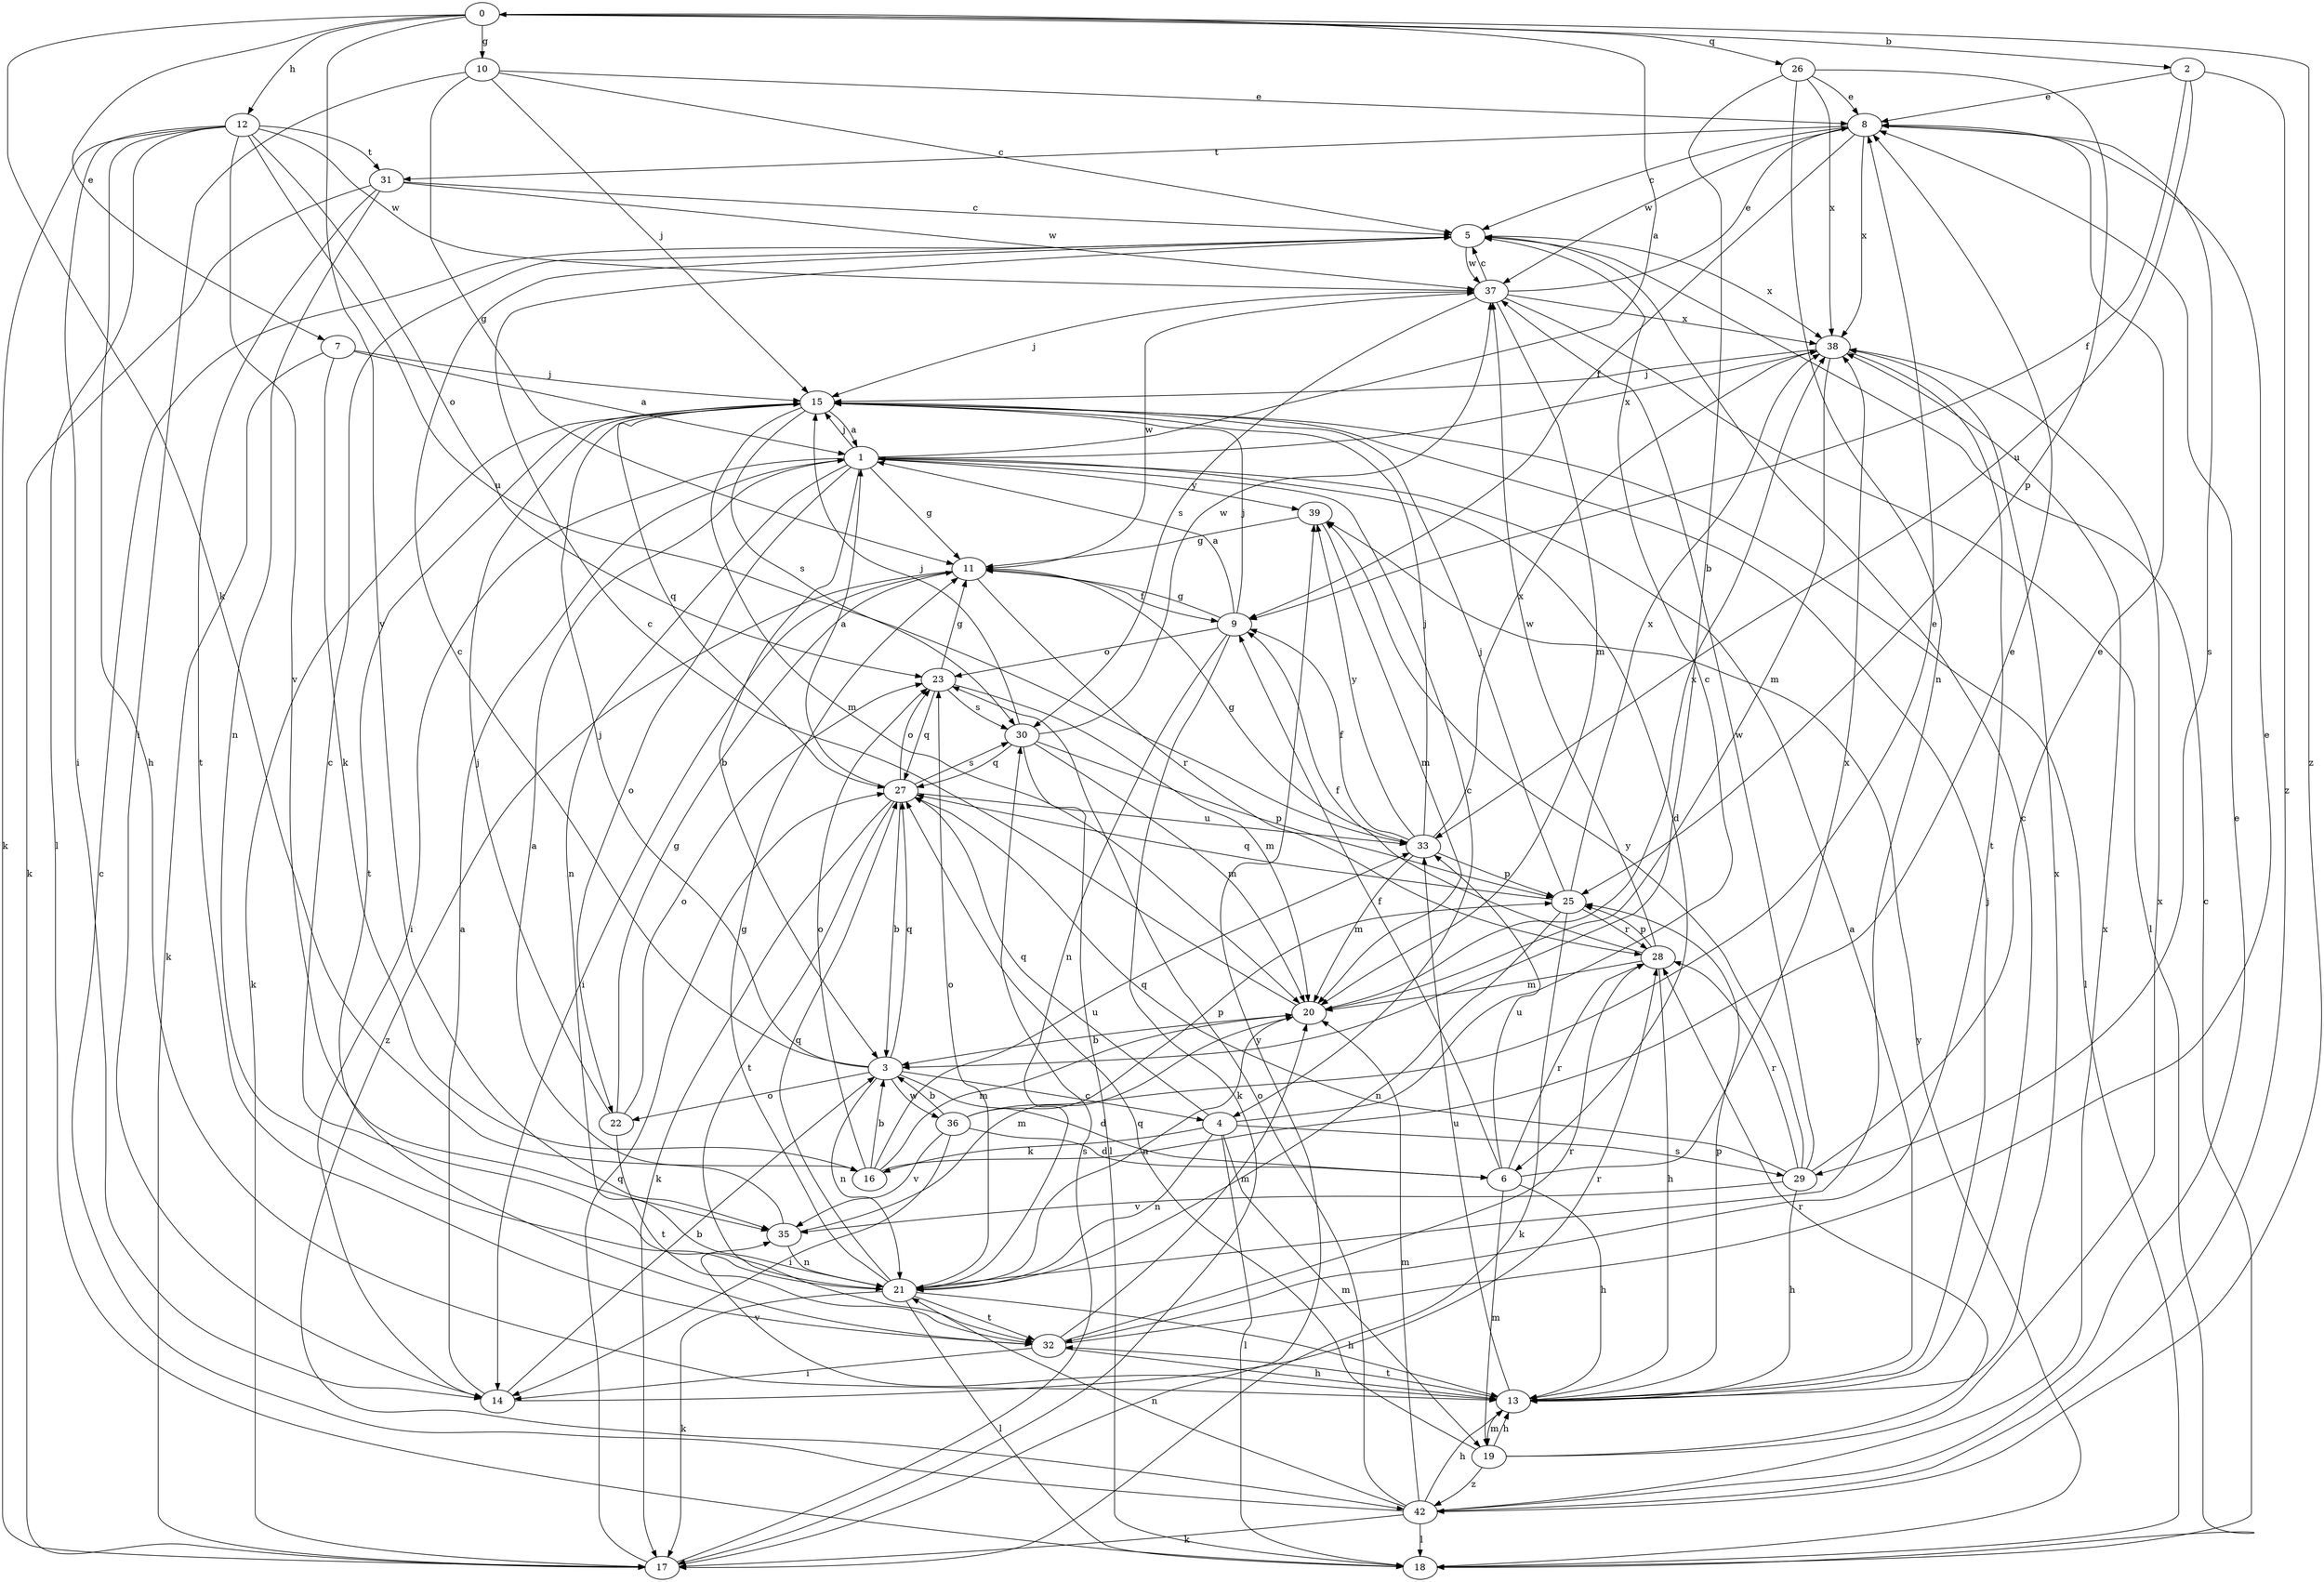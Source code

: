 strict digraph  {
0;
1;
2;
3;
4;
5;
6;
7;
8;
9;
10;
11;
12;
13;
14;
15;
16;
17;
18;
19;
20;
21;
22;
23;
25;
26;
27;
28;
29;
30;
31;
32;
33;
35;
36;
37;
38;
39;
42;
0 -> 2  [label=b];
0 -> 7  [label=e];
0 -> 10  [label=g];
0 -> 12  [label=h];
0 -> 16  [label=k];
0 -> 26  [label=q];
0 -> 35  [label=v];
0 -> 42  [label=z];
1 -> 0  [label=a];
1 -> 3  [label=b];
1 -> 4  [label=c];
1 -> 6  [label=d];
1 -> 11  [label=g];
1 -> 14  [label=i];
1 -> 15  [label=j];
1 -> 21  [label=n];
1 -> 22  [label=o];
1 -> 38  [label=x];
1 -> 39  [label=y];
2 -> 8  [label=e];
2 -> 9  [label=f];
2 -> 33  [label=u];
2 -> 42  [label=z];
3 -> 4  [label=c];
3 -> 5  [label=c];
3 -> 6  [label=d];
3 -> 15  [label=j];
3 -> 21  [label=n];
3 -> 22  [label=o];
3 -> 27  [label=q];
3 -> 36  [label=w];
4 -> 5  [label=c];
4 -> 16  [label=k];
4 -> 18  [label=l];
4 -> 19  [label=m];
4 -> 21  [label=n];
4 -> 27  [label=q];
4 -> 29  [label=s];
5 -> 37  [label=w];
5 -> 38  [label=x];
6 -> 9  [label=f];
6 -> 13  [label=h];
6 -> 19  [label=m];
6 -> 28  [label=r];
6 -> 33  [label=u];
6 -> 38  [label=x];
7 -> 1  [label=a];
7 -> 15  [label=j];
7 -> 16  [label=k];
7 -> 17  [label=k];
8 -> 5  [label=c];
8 -> 9  [label=f];
8 -> 29  [label=s];
8 -> 31  [label=t];
8 -> 37  [label=w];
8 -> 38  [label=x];
9 -> 1  [label=a];
9 -> 11  [label=g];
9 -> 15  [label=j];
9 -> 17  [label=k];
9 -> 21  [label=n];
9 -> 23  [label=o];
10 -> 5  [label=c];
10 -> 8  [label=e];
10 -> 11  [label=g];
10 -> 14  [label=i];
10 -> 15  [label=j];
11 -> 9  [label=f];
11 -> 14  [label=i];
11 -> 28  [label=r];
11 -> 37  [label=w];
11 -> 42  [label=z];
12 -> 13  [label=h];
12 -> 14  [label=i];
12 -> 17  [label=k];
12 -> 18  [label=l];
12 -> 23  [label=o];
12 -> 31  [label=t];
12 -> 33  [label=u];
12 -> 35  [label=v];
12 -> 37  [label=w];
13 -> 1  [label=a];
13 -> 5  [label=c];
13 -> 15  [label=j];
13 -> 19  [label=m];
13 -> 25  [label=p];
13 -> 32  [label=t];
13 -> 33  [label=u];
13 -> 35  [label=v];
13 -> 38  [label=x];
14 -> 1  [label=a];
14 -> 3  [label=b];
14 -> 28  [label=r];
15 -> 1  [label=a];
15 -> 17  [label=k];
15 -> 18  [label=l];
15 -> 20  [label=m];
15 -> 27  [label=q];
15 -> 30  [label=s];
15 -> 32  [label=t];
16 -> 3  [label=b];
16 -> 8  [label=e];
16 -> 20  [label=m];
16 -> 23  [label=o];
16 -> 33  [label=u];
17 -> 27  [label=q];
17 -> 30  [label=s];
17 -> 39  [label=y];
18 -> 5  [label=c];
18 -> 39  [label=y];
19 -> 13  [label=h];
19 -> 27  [label=q];
19 -> 28  [label=r];
19 -> 38  [label=x];
19 -> 42  [label=z];
20 -> 3  [label=b];
20 -> 5  [label=c];
20 -> 21  [label=n];
20 -> 38  [label=x];
21 -> 5  [label=c];
21 -> 11  [label=g];
21 -> 13  [label=h];
21 -> 17  [label=k];
21 -> 18  [label=l];
21 -> 23  [label=o];
21 -> 27  [label=q];
21 -> 32  [label=t];
22 -> 11  [label=g];
22 -> 15  [label=j];
22 -> 23  [label=o];
22 -> 32  [label=t];
23 -> 11  [label=g];
23 -> 20  [label=m];
23 -> 27  [label=q];
23 -> 30  [label=s];
25 -> 15  [label=j];
25 -> 17  [label=k];
25 -> 21  [label=n];
25 -> 27  [label=q];
25 -> 28  [label=r];
25 -> 38  [label=x];
26 -> 3  [label=b];
26 -> 8  [label=e];
26 -> 21  [label=n];
26 -> 25  [label=p];
26 -> 38  [label=x];
27 -> 1  [label=a];
27 -> 3  [label=b];
27 -> 17  [label=k];
27 -> 23  [label=o];
27 -> 30  [label=s];
27 -> 32  [label=t];
27 -> 33  [label=u];
28 -> 9  [label=f];
28 -> 13  [label=h];
28 -> 20  [label=m];
28 -> 25  [label=p];
28 -> 37  [label=w];
29 -> 8  [label=e];
29 -> 13  [label=h];
29 -> 27  [label=q];
29 -> 28  [label=r];
29 -> 35  [label=v];
29 -> 37  [label=w];
29 -> 39  [label=y];
30 -> 15  [label=j];
30 -> 18  [label=l];
30 -> 20  [label=m];
30 -> 25  [label=p];
30 -> 27  [label=q];
30 -> 37  [label=w];
31 -> 5  [label=c];
31 -> 17  [label=k];
31 -> 21  [label=n];
31 -> 32  [label=t];
31 -> 37  [label=w];
32 -> 8  [label=e];
32 -> 13  [label=h];
32 -> 14  [label=i];
32 -> 20  [label=m];
32 -> 28  [label=r];
33 -> 9  [label=f];
33 -> 11  [label=g];
33 -> 15  [label=j];
33 -> 20  [label=m];
33 -> 25  [label=p];
33 -> 38  [label=x];
33 -> 39  [label=y];
35 -> 1  [label=a];
35 -> 20  [label=m];
35 -> 21  [label=n];
36 -> 3  [label=b];
36 -> 6  [label=d];
36 -> 8  [label=e];
36 -> 14  [label=i];
36 -> 25  [label=p];
36 -> 35  [label=v];
37 -> 5  [label=c];
37 -> 8  [label=e];
37 -> 15  [label=j];
37 -> 18  [label=l];
37 -> 20  [label=m];
37 -> 30  [label=s];
37 -> 38  [label=x];
38 -> 15  [label=j];
38 -> 20  [label=m];
38 -> 32  [label=t];
39 -> 11  [label=g];
39 -> 20  [label=m];
42 -> 5  [label=c];
42 -> 8  [label=e];
42 -> 13  [label=h];
42 -> 17  [label=k];
42 -> 18  [label=l];
42 -> 20  [label=m];
42 -> 21  [label=n];
42 -> 23  [label=o];
42 -> 38  [label=x];
}
